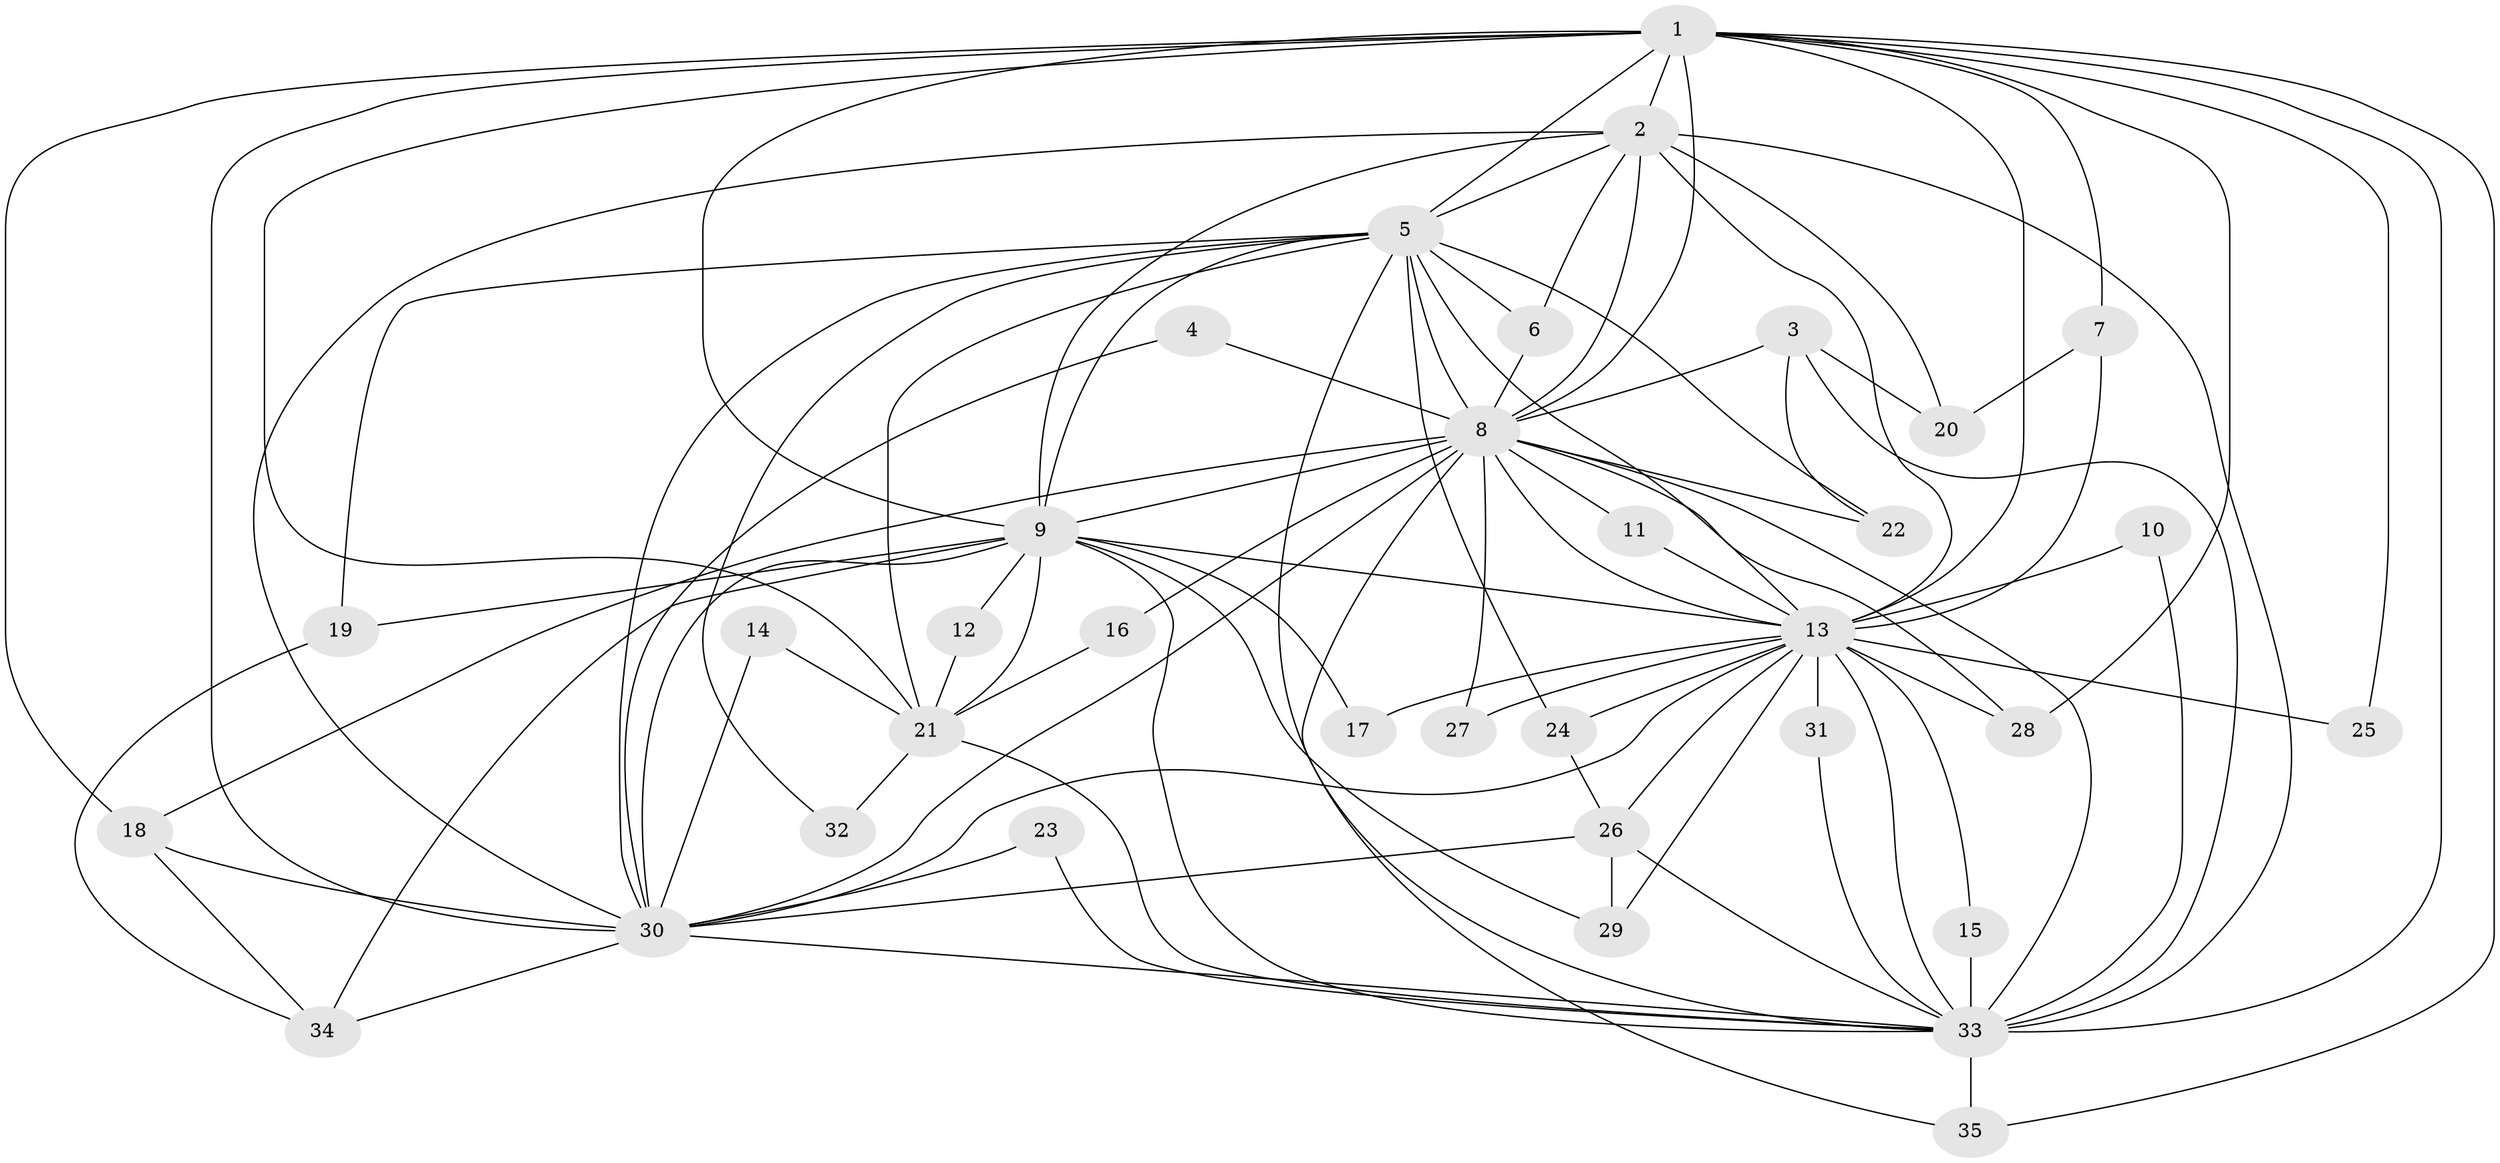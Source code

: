 // original degree distribution, {17: 0.043478260869565216, 12: 0.028985507246376812, 23: 0.014492753623188406, 13: 0.028985507246376812, 26: 0.014492753623188406, 28: 0.014492753623188406, 2: 0.5797101449275363, 3: 0.2028985507246377, 6: 0.014492753623188406, 8: 0.014492753623188406, 4: 0.043478260869565216}
// Generated by graph-tools (version 1.1) at 2025/01/03/09/25 03:01:33]
// undirected, 35 vertices, 95 edges
graph export_dot {
graph [start="1"]
  node [color=gray90,style=filled];
  1;
  2;
  3;
  4;
  5;
  6;
  7;
  8;
  9;
  10;
  11;
  12;
  13;
  14;
  15;
  16;
  17;
  18;
  19;
  20;
  21;
  22;
  23;
  24;
  25;
  26;
  27;
  28;
  29;
  30;
  31;
  32;
  33;
  34;
  35;
  1 -- 2 [weight=4.0];
  1 -- 5 [weight=3.0];
  1 -- 7 [weight=1.0];
  1 -- 8 [weight=4.0];
  1 -- 9 [weight=3.0];
  1 -- 13 [weight=4.0];
  1 -- 18 [weight=1.0];
  1 -- 21 [weight=1.0];
  1 -- 25 [weight=1.0];
  1 -- 28 [weight=1.0];
  1 -- 30 [weight=3.0];
  1 -- 33 [weight=3.0];
  1 -- 35 [weight=1.0];
  2 -- 5 [weight=1.0];
  2 -- 6 [weight=1.0];
  2 -- 8 [weight=1.0];
  2 -- 9 [weight=1.0];
  2 -- 13 [weight=1.0];
  2 -- 20 [weight=1.0];
  2 -- 30 [weight=1.0];
  2 -- 33 [weight=1.0];
  3 -- 8 [weight=1.0];
  3 -- 20 [weight=1.0];
  3 -- 22 [weight=1.0];
  3 -- 33 [weight=1.0];
  4 -- 8 [weight=1.0];
  4 -- 30 [weight=1.0];
  5 -- 6 [weight=1.0];
  5 -- 8 [weight=3.0];
  5 -- 9 [weight=1.0];
  5 -- 13 [weight=1.0];
  5 -- 19 [weight=1.0];
  5 -- 21 [weight=1.0];
  5 -- 22 [weight=1.0];
  5 -- 24 [weight=1.0];
  5 -- 30 [weight=1.0];
  5 -- 32 [weight=1.0];
  5 -- 33 [weight=1.0];
  6 -- 8 [weight=1.0];
  7 -- 13 [weight=1.0];
  7 -- 20 [weight=1.0];
  8 -- 9 [weight=3.0];
  8 -- 11 [weight=1.0];
  8 -- 13 [weight=1.0];
  8 -- 16 [weight=1.0];
  8 -- 18 [weight=1.0];
  8 -- 22 [weight=1.0];
  8 -- 27 [weight=2.0];
  8 -- 28 [weight=1.0];
  8 -- 30 [weight=1.0];
  8 -- 33 [weight=4.0];
  8 -- 35 [weight=1.0];
  9 -- 12 [weight=1.0];
  9 -- 13 [weight=1.0];
  9 -- 17 [weight=1.0];
  9 -- 19 [weight=1.0];
  9 -- 21 [weight=1.0];
  9 -- 29 [weight=1.0];
  9 -- 30 [weight=1.0];
  9 -- 33 [weight=1.0];
  9 -- 34 [weight=1.0];
  10 -- 13 [weight=1.0];
  10 -- 33 [weight=1.0];
  11 -- 13 [weight=1.0];
  12 -- 21 [weight=1.0];
  13 -- 15 [weight=1.0];
  13 -- 17 [weight=1.0];
  13 -- 24 [weight=1.0];
  13 -- 25 [weight=2.0];
  13 -- 26 [weight=1.0];
  13 -- 27 [weight=1.0];
  13 -- 28 [weight=1.0];
  13 -- 29 [weight=1.0];
  13 -- 30 [weight=2.0];
  13 -- 31 [weight=2.0];
  13 -- 33 [weight=2.0];
  14 -- 21 [weight=1.0];
  14 -- 30 [weight=1.0];
  15 -- 33 [weight=1.0];
  16 -- 21 [weight=1.0];
  18 -- 30 [weight=1.0];
  18 -- 34 [weight=1.0];
  19 -- 34 [weight=1.0];
  21 -- 32 [weight=1.0];
  21 -- 33 [weight=1.0];
  23 -- 30 [weight=1.0];
  23 -- 33 [weight=1.0];
  24 -- 26 [weight=1.0];
  26 -- 29 [weight=2.0];
  26 -- 30 [weight=1.0];
  26 -- 33 [weight=1.0];
  30 -- 33 [weight=2.0];
  30 -- 34 [weight=1.0];
  31 -- 33 [weight=1.0];
  33 -- 35 [weight=1.0];
}
